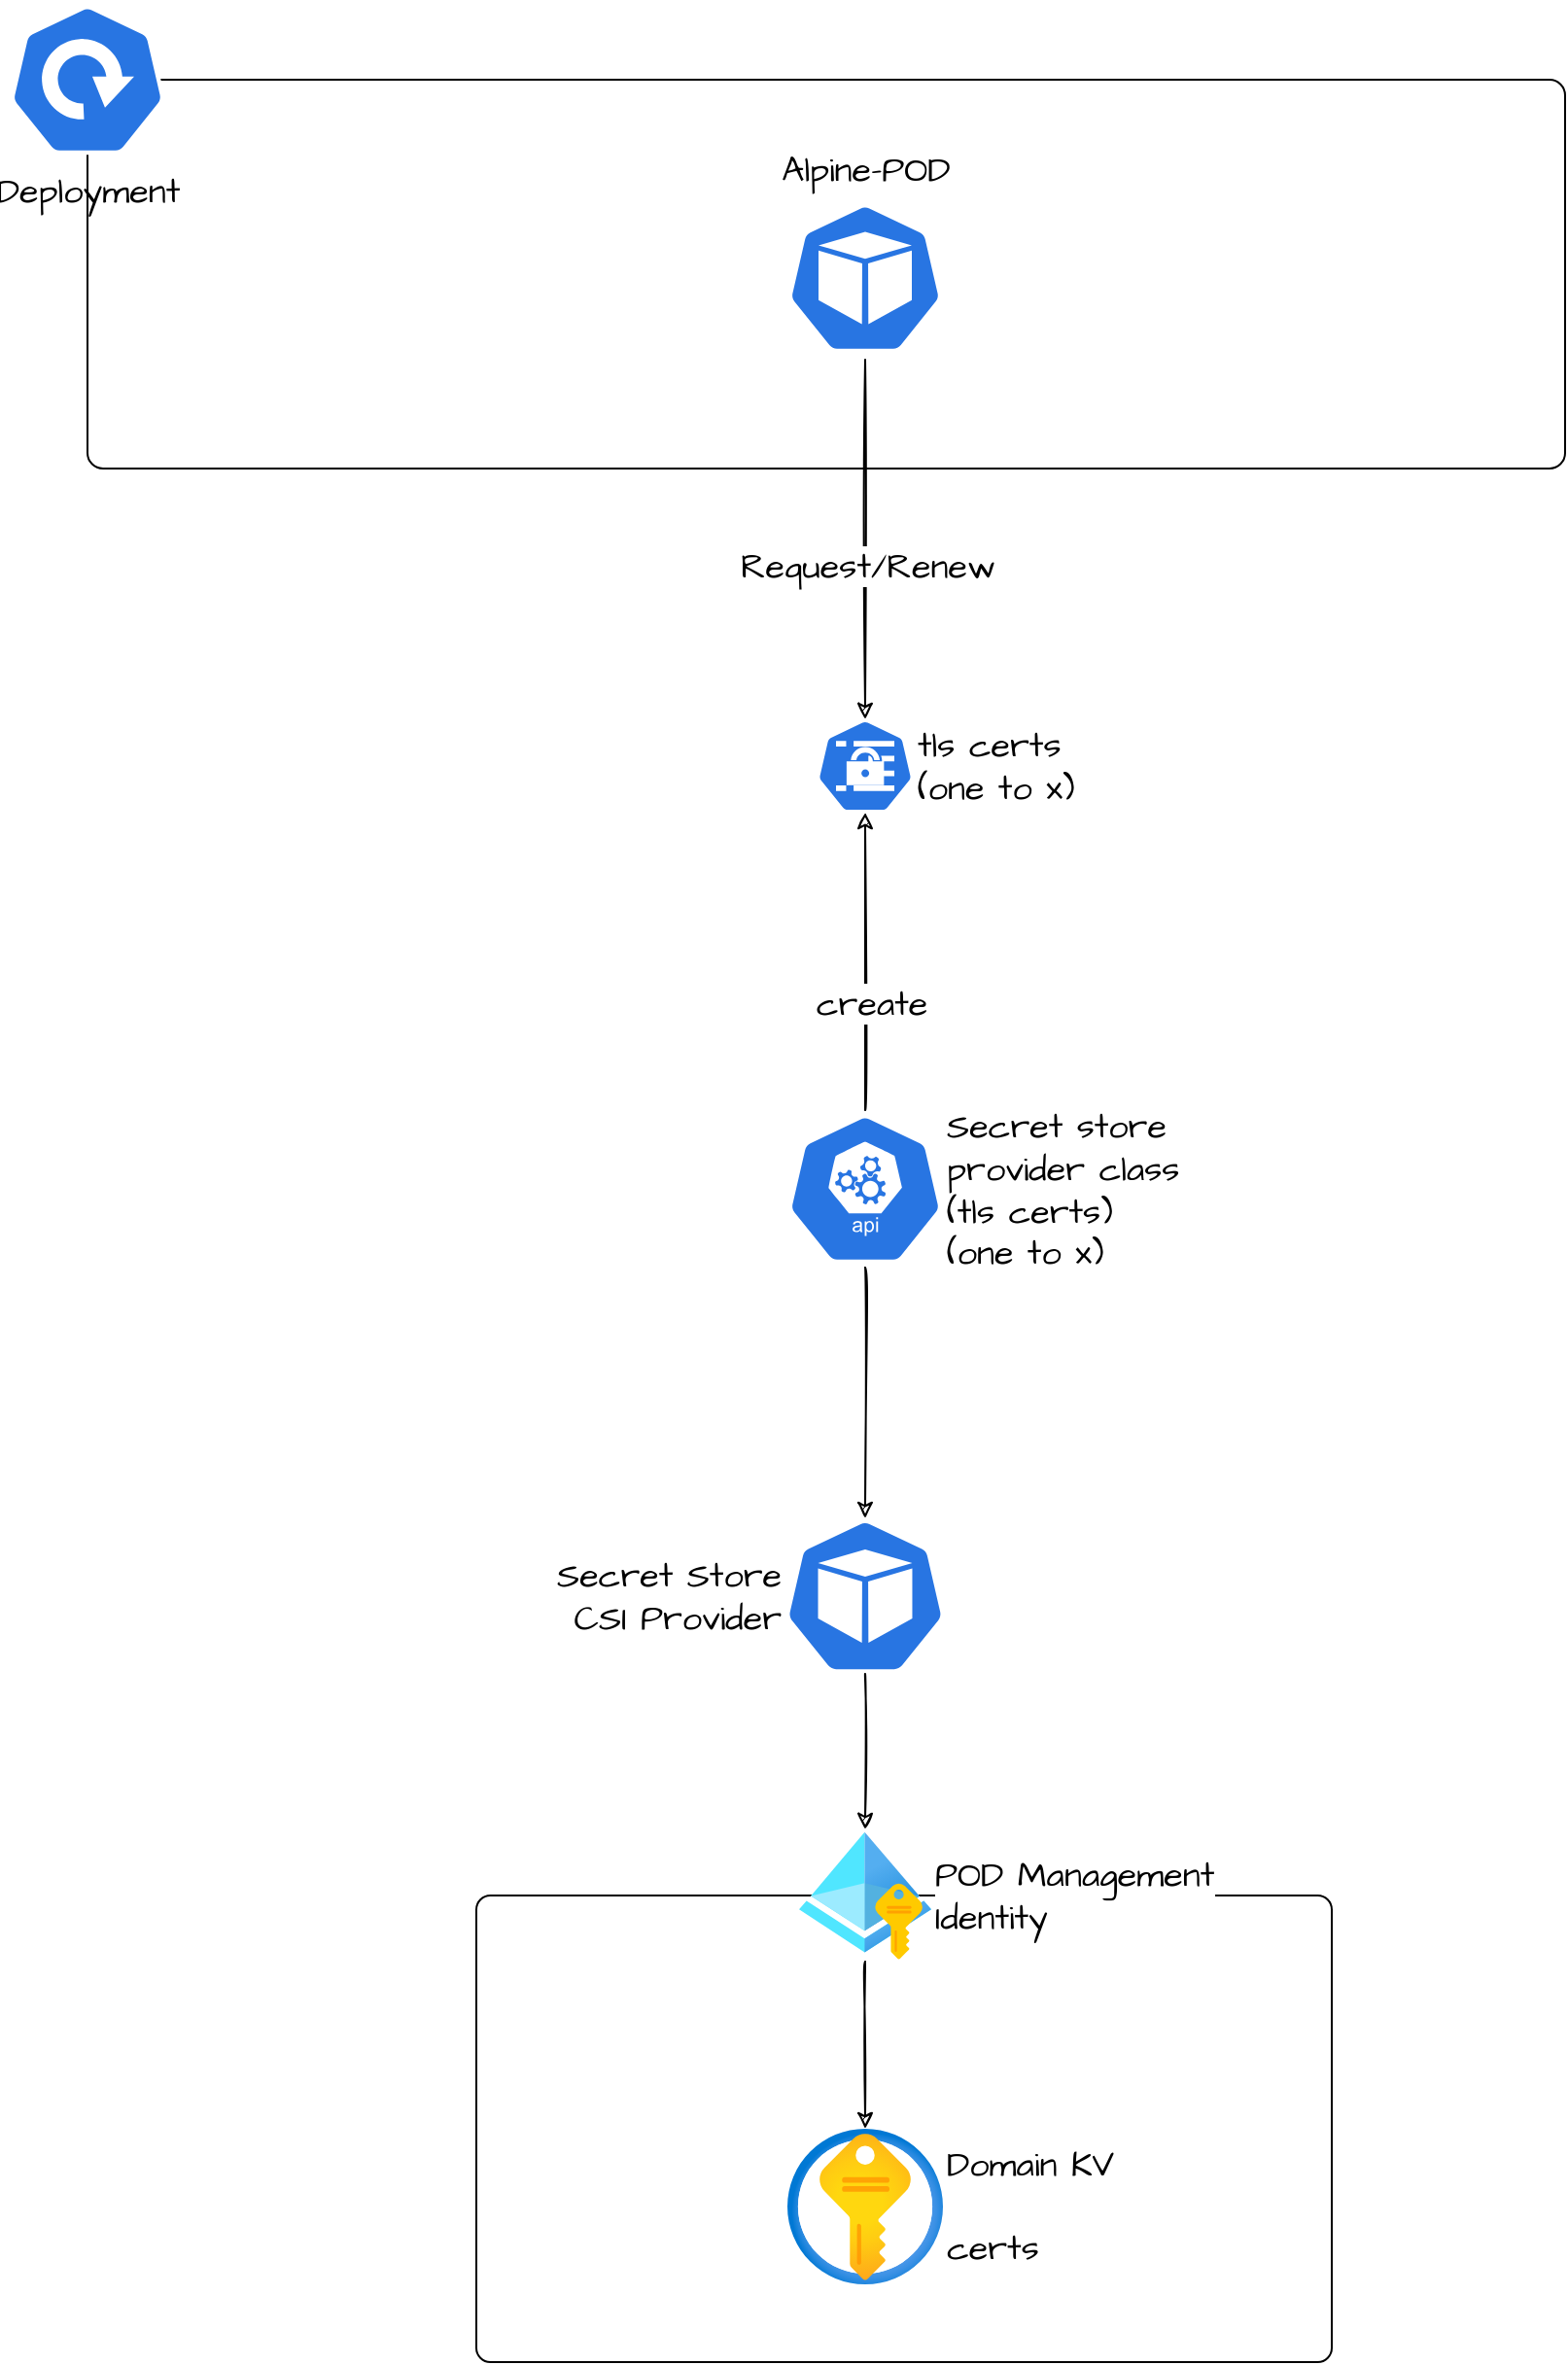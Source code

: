 <mxfile version="20.3.0" type="device"><diagram id="ZGYd3SjESlaEDazQRH5I" name="Page-1"><mxGraphModel dx="1501" dy="897" grid="1" gridSize="10" guides="1" tooltips="1" connect="1" arrows="1" fold="1" page="1" pageScale="1" pageWidth="827" pageHeight="1169" math="0" shadow="0"><root><mxCell id="0"/><mxCell id="1" parent="0"/><mxCell id="ZACaJJi6Qwk8mwRqX2UE-5" value="" style="rounded=1;whiteSpace=wrap;html=1;fontFamily=Architects Daughter;fontSource=https%3A%2F%2Ffonts.googleapis.com%2Fcss%3Ffamily%3DArchitects%2BDaughter;fontSize=18;arcSize=4;" parent="1" vertex="1"><mxGeometry x="160" y="160" width="760" height="200" as="geometry"/></mxCell><mxCell id="ZACaJJi6Qwk8mwRqX2UE-3" value="Deployment" style="sketch=0;html=1;dashed=0;whitespace=wrap;fillColor=#2875E2;strokeColor=#ffffff;points=[[0.005,0.63,0],[0.1,0.2,0],[0.9,0.2,0],[0.5,0,0],[0.995,0.63,0],[0.72,0.99,0],[0.5,1,0],[0.28,0.99,0]];shape=mxgraph.kubernetes.icon;prIcon=deploy;labelPosition=center;verticalLabelPosition=bottom;align=center;verticalAlign=top;fontFamily=Architects Daughter;fontSource=https%3A%2F%2Ffonts.googleapis.com%2Fcss%3Ffamily%3DArchitects%2BDaughter;fontSize=18;" parent="1" vertex="1"><mxGeometry x="120" y="120" width="80" height="80" as="geometry"/></mxCell><mxCell id="ZACaJJi6Qwk8mwRqX2UE-48" style="edgeStyle=orthogonalEdgeStyle;rounded=0;sketch=1;orthogonalLoop=1;jettySize=auto;html=1;entryX=0.5;entryY=0;entryDx=0;entryDy=0;entryPerimeter=0;fontFamily=Architects Daughter;fontSource=https%3A%2F%2Ffonts.googleapis.com%2Fcss%3Ffamily%3DArchitects%2BDaughter;fontSize=18;" parent="1" source="ZACaJJi6Qwk8mwRqX2UE-7" target="ZACaJJi6Qwk8mwRqX2UE-10" edge="1"><mxGeometry relative="1" as="geometry"/></mxCell><mxCell id="ZACaJJi6Qwk8mwRqX2UE-49" value="Request/Renew" style="edgeLabel;html=1;align=center;verticalAlign=middle;resizable=0;points=[];fontSize=18;fontFamily=Architects Daughter;" parent="ZACaJJi6Qwk8mwRqX2UE-48" vertex="1" connectable="0"><mxGeometry x="0.146" y="1" relative="1" as="geometry"><mxPoint as="offset"/></mxGeometry></mxCell><mxCell id="ZACaJJi6Qwk8mwRqX2UE-7" value="Alpine-POD" style="sketch=0;html=1;dashed=0;whitespace=wrap;fillColor=#2875E2;strokeColor=#ffffff;points=[[0.005,0.63,0],[0.1,0.2,0],[0.9,0.2,0],[0.5,0,0],[0.995,0.63,0],[0.72,0.99,0],[0.5,1,0],[0.28,0.99,0]];shape=mxgraph.kubernetes.icon;prIcon=pod;fontFamily=Architects Daughter;fontSource=https%3A%2F%2Ffonts.googleapis.com%2Fcss%3Ffamily%3DArchitects%2BDaughter;fontSize=18;labelPosition=center;verticalLabelPosition=top;align=center;verticalAlign=bottom;" parent="1" vertex="1"><mxGeometry x="520" y="220" width="80" height="84" as="geometry"/></mxCell><mxCell id="ZACaJJi6Qwk8mwRqX2UE-10" value="tls certs&lt;br&gt;(one to x)" style="sketch=0;html=1;dashed=0;whitespace=wrap;fillColor=#2875E2;strokeColor=#ffffff;points=[[0.005,0.63,0],[0.1,0.2,0],[0.9,0.2,0],[0.5,0,0],[0.995,0.63,0],[0.72,0.99,0],[0.5,1,0],[0.28,0.99,0]];shape=mxgraph.kubernetes.icon;prIcon=secret;fontFamily=Architects Daughter;fontSource=https%3A%2F%2Ffonts.googleapis.com%2Fcss%3Ffamily%3DArchitects%2BDaughter;fontSize=18;labelPosition=right;verticalLabelPosition=middle;align=left;verticalAlign=middle;" parent="1" vertex="1"><mxGeometry x="535" y="489" width="50" height="48" as="geometry"/></mxCell><mxCell id="ZACaJJi6Qwk8mwRqX2UE-27" style="edgeStyle=orthogonalEdgeStyle;curved=1;rounded=0;sketch=1;orthogonalLoop=1;jettySize=auto;html=1;fontFamily=Architects Daughter;fontSource=https%3A%2F%2Ffonts.googleapis.com%2Fcss%3Ffamily%3DArchitects%2BDaughter;fontSize=18;entryX=0.5;entryY=0;entryDx=0;entryDy=0;entryPerimeter=0;" parent="1" source="ZACaJJi6Qwk8mwRqX2UE-23" target="ZACaJJi6Qwk8mwRqX2UE-25" edge="1"><mxGeometry relative="1" as="geometry"><mxPoint x="560" y="959" as="targetPoint"/></mxGeometry></mxCell><mxCell id="ZACaJJi6Qwk8mwRqX2UE-34" style="edgeStyle=orthogonalEdgeStyle;curved=1;rounded=0;sketch=1;orthogonalLoop=1;jettySize=auto;html=1;entryX=0.5;entryY=1;entryDx=0;entryDy=0;entryPerimeter=0;fontFamily=Architects Daughter;fontSource=https%3A%2F%2Ffonts.googleapis.com%2Fcss%3Ffamily%3DArchitects%2BDaughter;fontSize=18;" parent="1" source="ZACaJJi6Qwk8mwRqX2UE-23" target="ZACaJJi6Qwk8mwRqX2UE-10" edge="1"><mxGeometry relative="1" as="geometry"/></mxCell><mxCell id="ZACaJJi6Qwk8mwRqX2UE-36" value="create" style="edgeLabel;html=1;align=center;verticalAlign=middle;resizable=0;points=[];fontSize=18;fontFamily=Architects Daughter;" parent="ZACaJJi6Qwk8mwRqX2UE-34" vertex="1" connectable="0"><mxGeometry x="-0.273" y="-3" relative="1" as="geometry"><mxPoint as="offset"/></mxGeometry></mxCell><mxCell id="ZACaJJi6Qwk8mwRqX2UE-23" value="Secret store&lt;br&gt;provider class&lt;br&gt;(tls certs)&lt;br&gt;(one to x)" style="sketch=0;html=1;dashed=0;whitespace=wrap;fillColor=#2875E2;strokeColor=#ffffff;points=[[0.005,0.63,0],[0.1,0.2,0],[0.9,0.2,0],[0.5,0,0],[0.995,0.63,0],[0.72,0.99,0],[0.5,1,0],[0.28,0.99,0]];shape=mxgraph.kubernetes.icon;prIcon=api;fontFamily=Architects Daughter;fontSource=https%3A%2F%2Ffonts.googleapis.com%2Fcss%3Ffamily%3DArchitects%2BDaughter;fontSize=18;labelPosition=right;verticalLabelPosition=middle;align=left;verticalAlign=middle;" parent="1" vertex="1"><mxGeometry x="520" y="690" width="80" height="81" as="geometry"/></mxCell><mxCell id="ZACaJJi6Qwk8mwRqX2UE-25" value="Secret Store&lt;br&gt;CSI Provider" style="sketch=0;html=1;dashed=0;whitespace=wrap;fillColor=#2875E2;strokeColor=#ffffff;points=[[0.005,0.63,0],[0.1,0.2,0],[0.9,0.2,0],[0.5,0,0],[0.995,0.63,0],[0.72,0.99,0],[0.5,1,0],[0.28,0.99,0]];shape=mxgraph.kubernetes.icon;prIcon=pod;fontFamily=Architects Daughter;fontSource=https%3A%2F%2Ffonts.googleapis.com%2Fcss%3Ffamily%3DArchitects%2BDaughter;fontSize=18;labelPosition=left;verticalLabelPosition=middle;align=right;verticalAlign=middle;" parent="1" vertex="1"><mxGeometry x="517.5" y="900" width="85" height="80" as="geometry"/></mxCell><mxCell id="ZACaJJi6Qwk8mwRqX2UE-61" style="edgeStyle=orthogonalEdgeStyle;curved=1;rounded=0;sketch=1;orthogonalLoop=1;jettySize=auto;html=1;fontFamily=Architects Daughter;fontSource=https%3A%2F%2Ffonts.googleapis.com%2Fcss%3Ffamily%3DArchitects%2BDaughter;fontSize=18;" parent="1" source="ZACaJJi6Qwk8mwRqX2UE-25" target="ZACaJJi6Qwk8mwRqX2UE-60" edge="1"><mxGeometry relative="1" as="geometry"/></mxCell><mxCell id="ZACaJJi6Qwk8mwRqX2UE-37" value="" style="rounded=1;whiteSpace=wrap;html=1;fontFamily=Architects Daughter;fontSource=https%3A%2F%2Ffonts.googleapis.com%2Fcss%3Ffamily%3DArchitects%2BDaughter;fontSize=18;arcSize=3;" parent="1" vertex="1"><mxGeometry x="360" y="1094" width="440" height="240" as="geometry"/></mxCell><mxCell id="ZACaJJi6Qwk8mwRqX2UE-38" value="" style="shape=image;verticalLabelPosition=bottom;verticalAlign=top;imageAspect=0;image=https://upload.wikimedia.org/wikipedia/commons/thumb/f/fa/Microsoft_Azure.svg/1200px-Microsoft_Azure.svg.png;fontFamily=Architects Daughter;fontSource=https%3A%2F%2Ffonts.googleapis.com%2Fcss%3Ffamily%3DArchitects%2BDaughter;fontSize=18;" parent="1" vertex="1"><mxGeometry x="315" y="1054" width="80" height="80" as="geometry"/></mxCell><mxCell id="ZACaJJi6Qwk8mwRqX2UE-31" value="Domain KV&lt;br&gt;&lt;br&gt;certs" style="aspect=fixed;html=1;points=[];align=left;image;fontSize=18;image=img/lib/azure2/security/Key_Vaults.svg;fontFamily=Architects Daughter;fontSource=https%3A%2F%2Ffonts.googleapis.com%2Fcss%3Ffamily%3DArchitects%2BDaughter;labelPosition=right;verticalLabelPosition=middle;verticalAlign=middle;" parent="1" vertex="1"><mxGeometry x="520" y="1214" width="80" height="80" as="geometry"/></mxCell><mxCell id="ZACaJJi6Qwk8mwRqX2UE-62" style="edgeStyle=orthogonalEdgeStyle;curved=1;rounded=0;sketch=1;orthogonalLoop=1;jettySize=auto;html=1;fontFamily=Architects Daughter;fontSource=https%3A%2F%2Ffonts.googleapis.com%2Fcss%3Ffamily%3DArchitects%2BDaughter;fontSize=18;" parent="1" source="ZACaJJi6Qwk8mwRqX2UE-60" target="ZACaJJi6Qwk8mwRqX2UE-31" edge="1"><mxGeometry relative="1" as="geometry"/></mxCell><mxCell id="ZACaJJi6Qwk8mwRqX2UE-60" value="POD Management &lt;br style=&quot;font-size: 18px;&quot;&gt;Identity" style="aspect=fixed;html=1;points=[];align=left;image;fontSize=18;image=img/lib/azure2/identity/Managed_Identities.svg;fontFamily=Architects Daughter;fontSource=https%3A%2F%2Ffonts.googleapis.com%2Fcss%3Ffamily%3DArchitects%2BDaughter;labelPosition=right;verticalLabelPosition=middle;verticalAlign=middle;" parent="1" vertex="1"><mxGeometry x="526" y="1060" width="68" height="68" as="geometry"/></mxCell></root></mxGraphModel></diagram></mxfile>